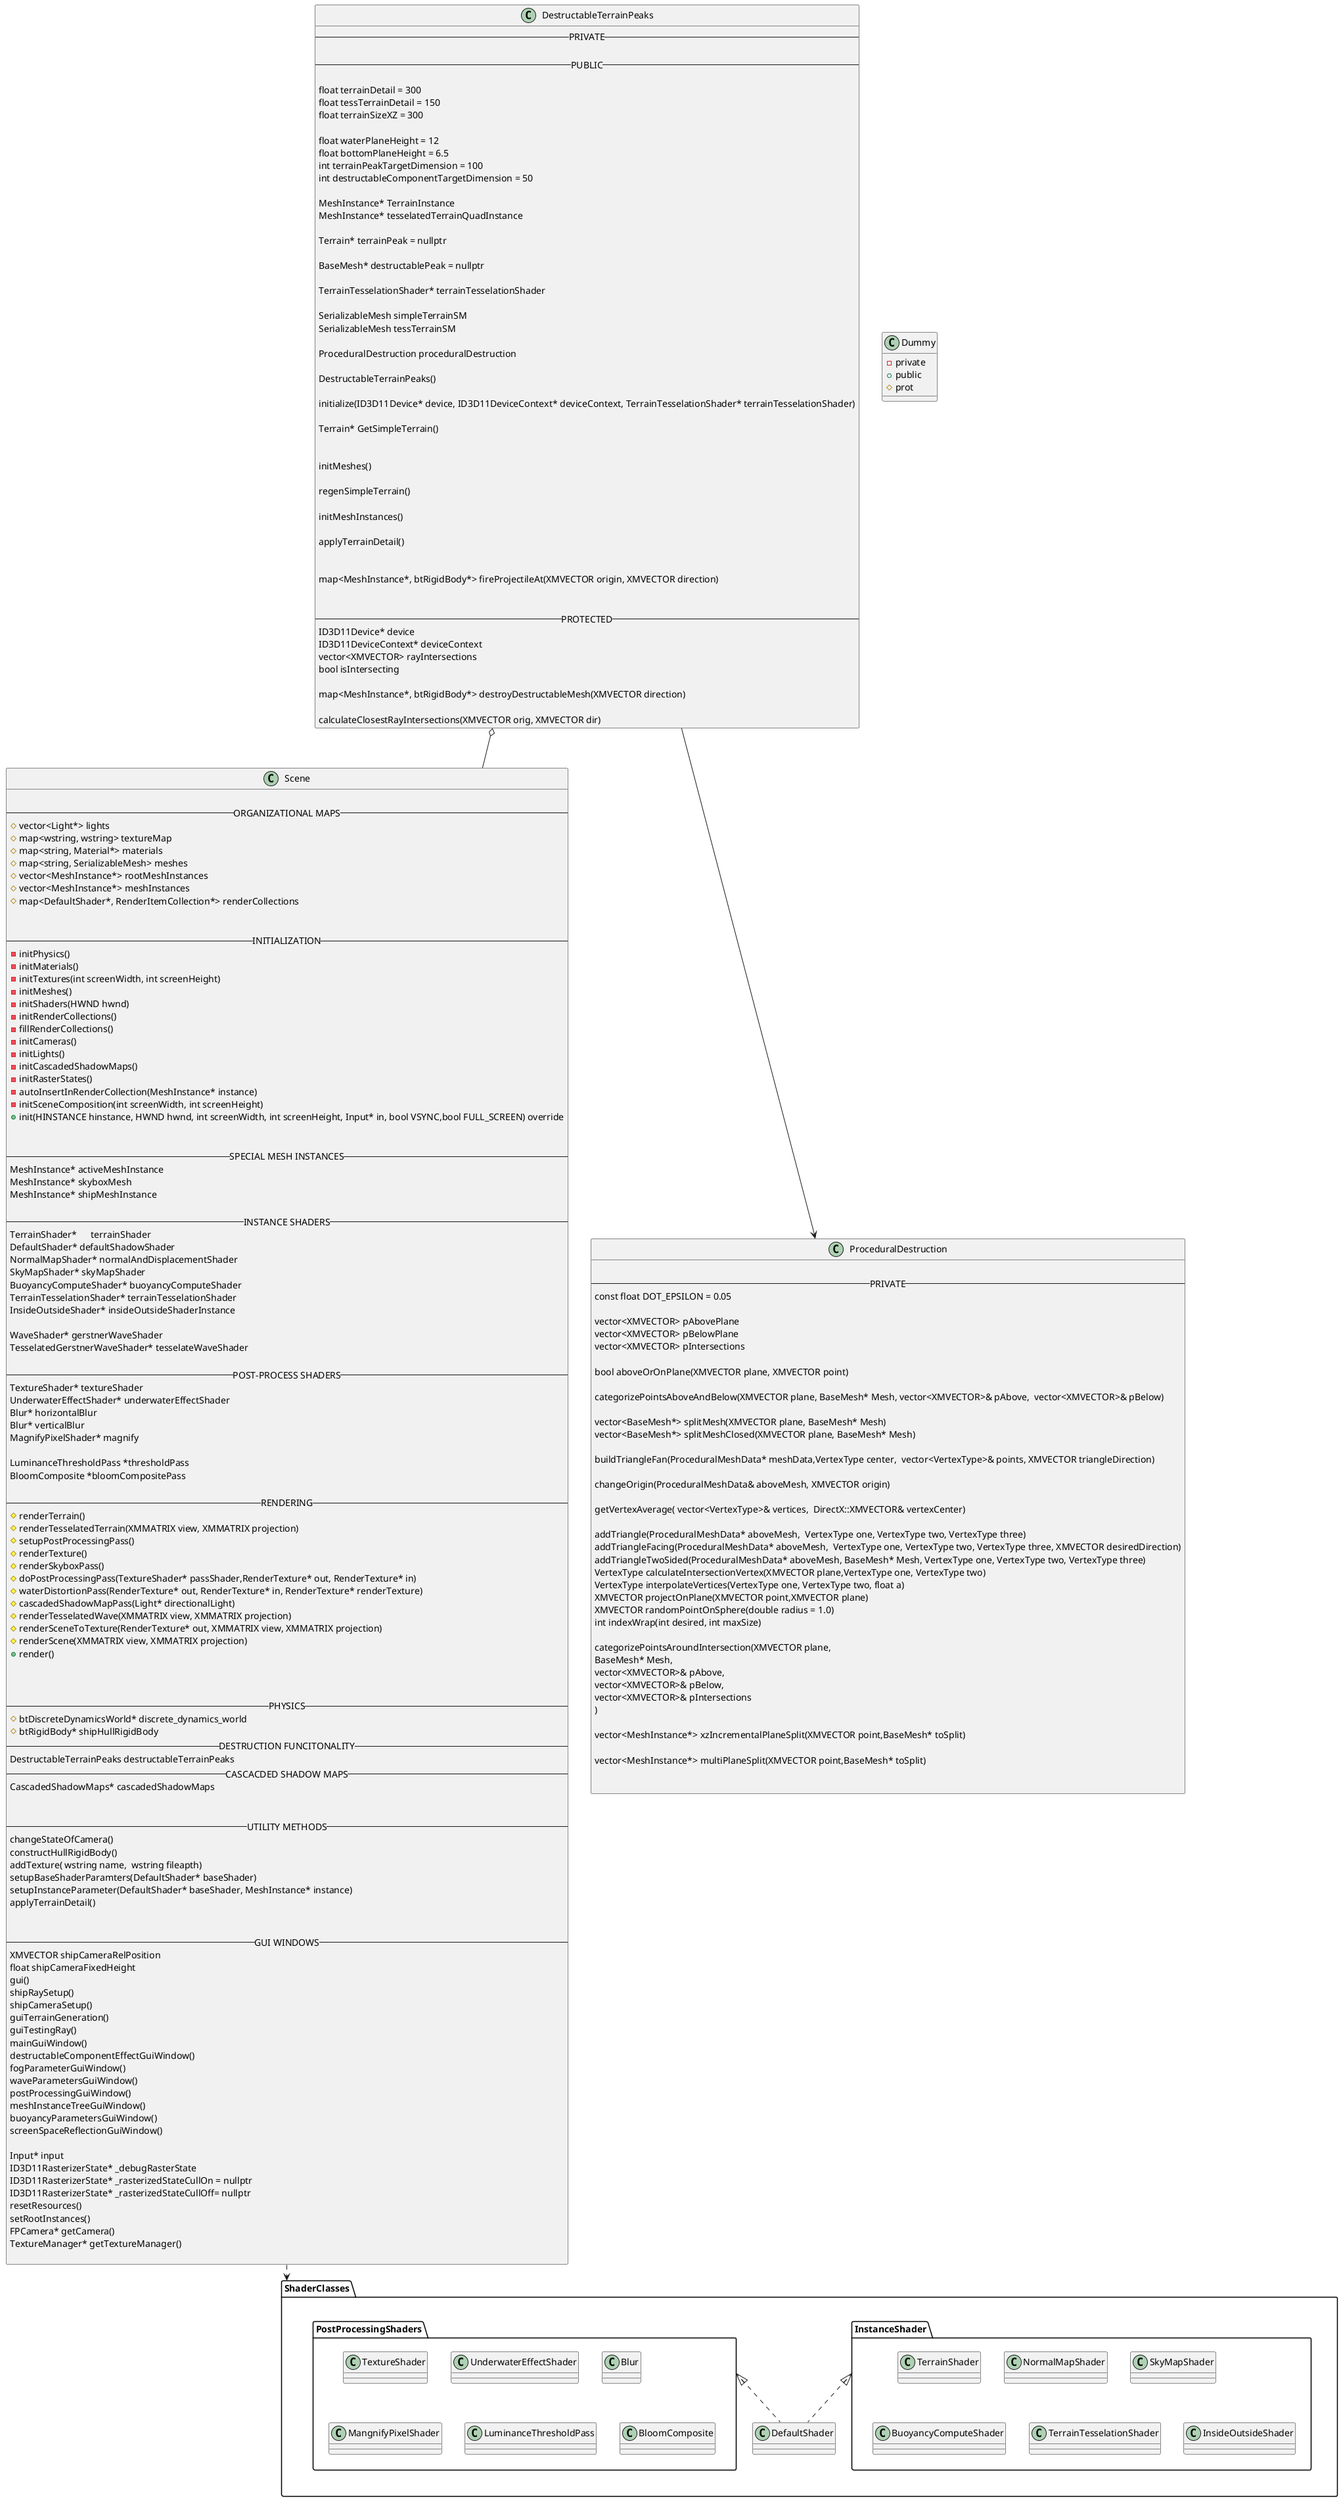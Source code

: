 
@startuml a
allowmixing
class Dummy{
    -private
    +public
    #prot
}

class Scene{

--ORGANIZATIONAL MAPS--
#vector<Light*> lights
#map<wstring, wstring> textureMap
#map<string, Material*> materials
#map<string, SerializableMesh> meshes
#vector<MeshInstance*> rootMeshInstances
#vector<MeshInstance*> meshInstances
#map<DefaultShader*, RenderItemCollection*> renderCollections


--INITIALIZATION--
-initPhysics()
-initMaterials()
-initTextures(int screenWidth, int screenHeight)
-initMeshes()
-initShaders(HWND hwnd)
-initRenderCollections()
-fillRenderCollections()
-initCameras()
-initLights()
-initCascadedShadowMaps()
-initRasterStates()
-autoInsertInRenderCollection(MeshInstance* instance)
-initSceneComposition(int screenWidth, int screenHeight)
+init(HINSTANCE hinstance, HWND hwnd, int screenWidth, int screenHeight, Input* in, bool VSYNC,bool FULL_SCREEN) override


--SPECIAL MESH INSTANCES--
MeshInstance* activeMeshInstance
MeshInstance* skyboxMesh
MeshInstance* shipMeshInstance

--INSTANCE SHADERS--
TerrainShader*      terrainShader
DefaultShader* defaultShadowShader
NormalMapShader* normalAndDisplacementShader
SkyMapShader* skyMapShader
BuoyancyComputeShader* buoyancyComputeShader
TerrainTesselationShader* terrainTesselationShader
InsideOutsideShader* insideOutsideShaderInstance

WaveShader* gerstnerWaveShader
TesselatedGerstnerWaveShader* tesselateWaveShader

--POST-PROCESS SHADERS--
TextureShader* textureShader
UnderwaterEffectShader* underwaterEffectShader
Blur* horizontalBlur
Blur* verticalBlur
MagnifyPixelShader* magnify

LuminanceThresholdPass *thresholdPass
BloomComposite *bloomCompositePass

--RENDERING--
#renderTerrain()
#renderTesselatedTerrain(XMMATRIX view, XMMATRIX projection)
#setupPostProcessingPass()
#renderTexture()
#renderSkyboxPass()
#doPostProcessingPass(TextureShader* passShader,RenderTexture* out, RenderTexture* in)
#waterDistortionPass(RenderTexture* out, RenderTexture* in, RenderTexture* renderTexture)
#cascadedShadowMapPass(Light* directionalLight)
#renderTesselatedWave(XMMATRIX view, XMMATRIX projection)
#renderSceneToTexture(RenderTexture* out, XMMATRIX view, XMMATRIX projection)
#renderScene(XMMATRIX view, XMMATRIX projection)
+render() 



--PHYSICS--
#btDiscreteDynamicsWorld* discrete_dynamics_world
#btRigidBody* shipHullRigidBody
--DESTRUCTION FUNCITONALITY--
DestructableTerrainPeaks destructableTerrainPeaks
--CASCACDED SHADOW MAPS--
CascadedShadowMaps* cascadedShadowMaps


--UTILITY METHODS--
changeStateOfCamera()
constructHullRigidBody()
addTexture( wstring name,  wstring fileapth)
setupBaseShaderParamters(DefaultShader* baseShader)
setupInstanceParameter(DefaultShader* baseShader, MeshInstance* instance)
applyTerrainDetail()


--GUI WINDOWS--
XMVECTOR shipCameraRelPosition
float shipCameraFixedHeight
gui()
shipRaySetup()
shipCameraSetup()
guiTerrainGeneration()
guiTestingRay()
mainGuiWindow()
destructableComponentEffectGuiWindow()
fogParameterGuiWindow()
waveParametersGuiWindow()
postProcessingGuiWindow()
meshInstanceTreeGuiWindow()
buoyancyParametersGuiWindow()
screenSpaceReflectionGuiWindow()

Input* input 
ID3D11RasterizerState* _debugRasterState
ID3D11RasterizerState* _rasterizedStateCullOn = nullptr
ID3D11RasterizerState* _rasterizedStateCullOff= nullptr
resetResources()
setRootInstances()
FPCamera* getCamera()
TextureManager* getTextureManager()

}

'Holding terrain and tesselated terrain instancne as well as utility funcitons
class DestructableTerrainPeaks
{
--PRIVATE--

--PUBLIC--

float terrainDetail = 300 
float tessTerrainDetail = 150 
float terrainSizeXZ = 300 

float waterPlaneHeight = 12 
float bottomPlaneHeight = 6.5 
int terrainPeakTargetDimension = 100 
int destructableComponentTargetDimension = 50 

MeshInstance* TerrainInstance 
MeshInstance* tesselatedTerrainQuadInstance 

Terrain* terrainPeak = nullptr 

BaseMesh* destructablePeak = nullptr 

TerrainTesselationShader* terrainTesselationShader 

SerializableMesh simpleTerrainSM 
SerializableMesh tessTerrainSM 

ProceduralDestruction proceduralDestruction 

DestructableTerrainPeaks() 

initialize(ID3D11Device* device, ID3D11DeviceContext* deviceContext, TerrainTesselationShader* terrainTesselationShader) 

Terrain* GetSimpleTerrain() 


initMeshes() 

regenSimpleTerrain() 

initMeshInstances() 

applyTerrainDetail() 


map<MeshInstance*, btRigidBody*> fireProjectileAt(XMVECTOR origin, XMVECTOR direction) 


--PROTECTED--
ID3D11Device* device 
ID3D11DeviceContext* deviceContext 
vector<XMVECTOR> rayIntersections 
bool isIntersecting 

map<MeshInstance*, btRigidBody*> destroyDestructableMesh(XMVECTOR direction) 

calculateClosestRayIntersections(XMVECTOR orig, XMVECTOR dir) 
}

'The UTILITY STATIC CLASS 
class ProceduralDestruction
{

--PRIVATE--
const float DOT_EPSILON = 0.05 

vector<XMVECTOR> pAbovePlane 
vector<XMVECTOR> pBelowPlane 
vector<XMVECTOR> pIntersections 

bool aboveOrOnPlane(XMVECTOR plane, XMVECTOR point) 

categorizePointsAboveAndBelow(XMVECTOR plane, BaseMesh* Mesh, vector<XMVECTOR>& pAbove,  vector<XMVECTOR>& pBelow) 

vector<BaseMesh*> splitMesh(XMVECTOR plane, BaseMesh* Mesh) 
vector<BaseMesh*> splitMeshClosed(XMVECTOR plane, BaseMesh* Mesh) 

buildTriangleFan(ProceduralMeshData* meshData,VertexType center,  vector<VertexType>& points, XMVECTOR triangleDirection) 

changeOrigin(ProceduralMeshData& aboveMesh, XMVECTOR origin) 

getVertexAverage( vector<VertexType>& vertices,  DirectX::XMVECTOR& vertexCenter) 

addTriangle(ProceduralMeshData* aboveMesh,  VertexType one, VertexType two, VertexType three) 
addTriangleFacing(ProceduralMeshData* aboveMesh,  VertexType one, VertexType two, VertexType three, XMVECTOR desiredDirection) 
addTriangleTwoSided(ProceduralMeshData* aboveMesh, BaseMesh* Mesh, VertexType one, VertexType two, VertexType three) 
VertexType calculateIntersectionVertex(XMVECTOR plane,VertexType one, VertexType two) 
VertexType interpolateVertices(VertexType one, VertexType two, float a) 
XMVECTOR projectOnPlane(XMVECTOR point,XMVECTOR plane) 
XMVECTOR randomPointOnSphere(double radius = 1.0) 
int indexWrap(int desired, int maxSize) 

categorizePointsAroundIntersection(XMVECTOR plane,
BaseMesh* Mesh,
vector<XMVECTOR>& pAbove,
vector<XMVECTOR>& pBelow,
vector<XMVECTOR>& pIntersections
) 

vector<MeshInstance*> xzIncrementalPlaneSplit(XMVECTOR point,BaseMesh* toSplit) 

vector<MeshInstance*> multiPlaneSplit(XMVECTOR point,BaseMesh* toSplit) 


}

package ShaderClasses{
class DefaultShader{}
package InstanceShader{

class   TerrainShader {}
class   NormalMapShader {}
class   SkyMapShader {}
class   BuoyancyComputeShader {}
class   TerrainTesselationShader {}
class   InsideOutsideShader {}
}
package PostProcessingShaders
{
class TextureShader{}
class UnderwaterEffectShader{}
class Blur{}
class MangnifyPixelShader{}
class LuminanceThresholdPass{}
class BloomComposite{}

}
PostProcessingShaders <|.. DefaultShader
InstanceShader <|.. DefaultShader

}


Scene ..> ShaderClasses


'TerrainShader <|.. DefaultShader 
'NormalMapShader <|.. DefaultShader 
'SkyMapShader <|.. DefaultShader 
'BuoyancyComputeShader <|.. DefaultShader 
'TerrainTesselationShader <|.. DefaultShader 
'InsideOutsideShader <|.. DefaultShader 
'
'Scene ..> TerrainShader 
'Scene ..> NormalMapShader 
'Scene ..> SkyMapShader 
'Scene ..> BuoyancyComputeShader 
'Scene ..> TerrainTesselationShader 
'Scene ..> InsideOutsideShader 
'
'
DestructableTerrainPeaks o-- Scene
DestructableTerrainPeaks --> ProceduralDestruction



'setupFullSreenPostProcessing(TextureShader* textureShader, RenderTexture* renderTexture)
'renderOnFullScreenOrtho(TextureShader* textureShader, RenderTexture* renderTexture)
'LimitedTimeRenderCollection* DestructableComponentsCollections
' autoInsertInRenderCollection(MeshInstance* instance)
' initShaders(HWND hwnd)
' initSceneComposition(int screenWidth, int screenHeight)

'	float appTime = 0  // Application Time Since Startup
'	clock_t time_start  // Application ticks for previous frame()
'	clock_t deltaClockT  // tick difference from previous frame()
'	float deltaTime  //float point difference from previous frame()
'	//TODO Could be potentially extracted to each of the post-processing effects
'	bool enableBlur 
'	bool enableBloom 
'	bool enableMagnify 
'	bool enableWaterDistortion 
'
'	//--- FLAGS FOR DIFFERENT RENDERING STAGES OR PASSES ---
'	bool isPhysicsPaused 
'	bool isRenderTerrainPeak = false 
'	bool isRenderDestructablePeak = false 
'	bool isRenderSceneToTexture = true 
'	bool underwaterEffectEnabled = false 
'
'	bool isRenderingWaves = true 
'	bool isRenderingSimpleTerrain = true 
'	bool isRenderingTessellatedTerrain = true 
'	bool isDebugMode 
'	bool isCameraAttachedToShip 
'	  debugRenderBuoyancyForces(XMMATRIX view, XMMATRIX projection) 
'	Camera* minimapCamera 
'	OrthoMesh* orthoMesh 
'	OrthoMesh* fullScreenOrthoMesh 
'	RenderTexture* minimapTexture 
'	ID3D11ShaderResourceView* minimapTextureResource 
'	ID3D11ShaderResourceView* sceneTextureResource 



@enduml
